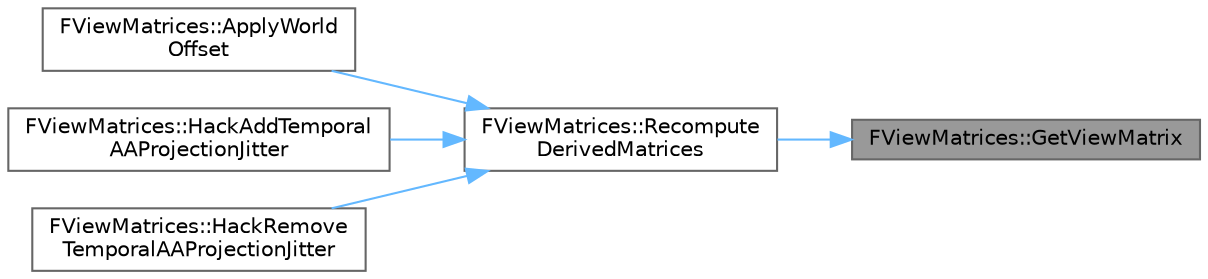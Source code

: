 digraph "FViewMatrices::GetViewMatrix"
{
 // INTERACTIVE_SVG=YES
 // LATEX_PDF_SIZE
  bgcolor="transparent";
  edge [fontname=Helvetica,fontsize=10,labelfontname=Helvetica,labelfontsize=10];
  node [fontname=Helvetica,fontsize=10,shape=box,height=0.2,width=0.4];
  rankdir="RL";
  Node1 [id="Node000001",label="FViewMatrices::GetViewMatrix",height=0.2,width=0.4,color="gray40", fillcolor="grey60", style="filled", fontcolor="black",tooltip=" "];
  Node1 -> Node2 [id="edge1_Node000001_Node000002",dir="back",color="steelblue1",style="solid",tooltip=" "];
  Node2 [id="Node000002",label="FViewMatrices::Recompute\lDerivedMatrices",height=0.2,width=0.4,color="grey40", fillcolor="white", style="filled",URL="$d4/da9/structFViewMatrices.html#afa5b0e2ebbd02ae0b70ae1bec8cb7b1a",tooltip=" "];
  Node2 -> Node3 [id="edge2_Node000002_Node000003",dir="back",color="steelblue1",style="solid",tooltip=" "];
  Node3 [id="Node000003",label="FViewMatrices::ApplyWorld\lOffset",height=0.2,width=0.4,color="grey40", fillcolor="white", style="filled",URL="$d4/da9/structFViewMatrices.html#a56585f3c188bae8da5daa2b2dcb1c667",tooltip=" "];
  Node2 -> Node4 [id="edge3_Node000002_Node000004",dir="back",color="steelblue1",style="solid",tooltip=" "];
  Node4 [id="Node000004",label="FViewMatrices::HackAddTemporal\lAAProjectionJitter",height=0.2,width=0.4,color="grey40", fillcolor="white", style="filled",URL="$d4/da9/structFViewMatrices.html#ad5c18a9ed51dadac60a7f96d859c5022",tooltip=" "];
  Node2 -> Node5 [id="edge4_Node000002_Node000005",dir="back",color="steelblue1",style="solid",tooltip=" "];
  Node5 [id="Node000005",label="FViewMatrices::HackRemove\lTemporalAAProjectionJitter",height=0.2,width=0.4,color="grey40", fillcolor="white", style="filled",URL="$d4/da9/structFViewMatrices.html#abb755fcda597f7a85821d0f5376bbd7b",tooltip=" "];
}
